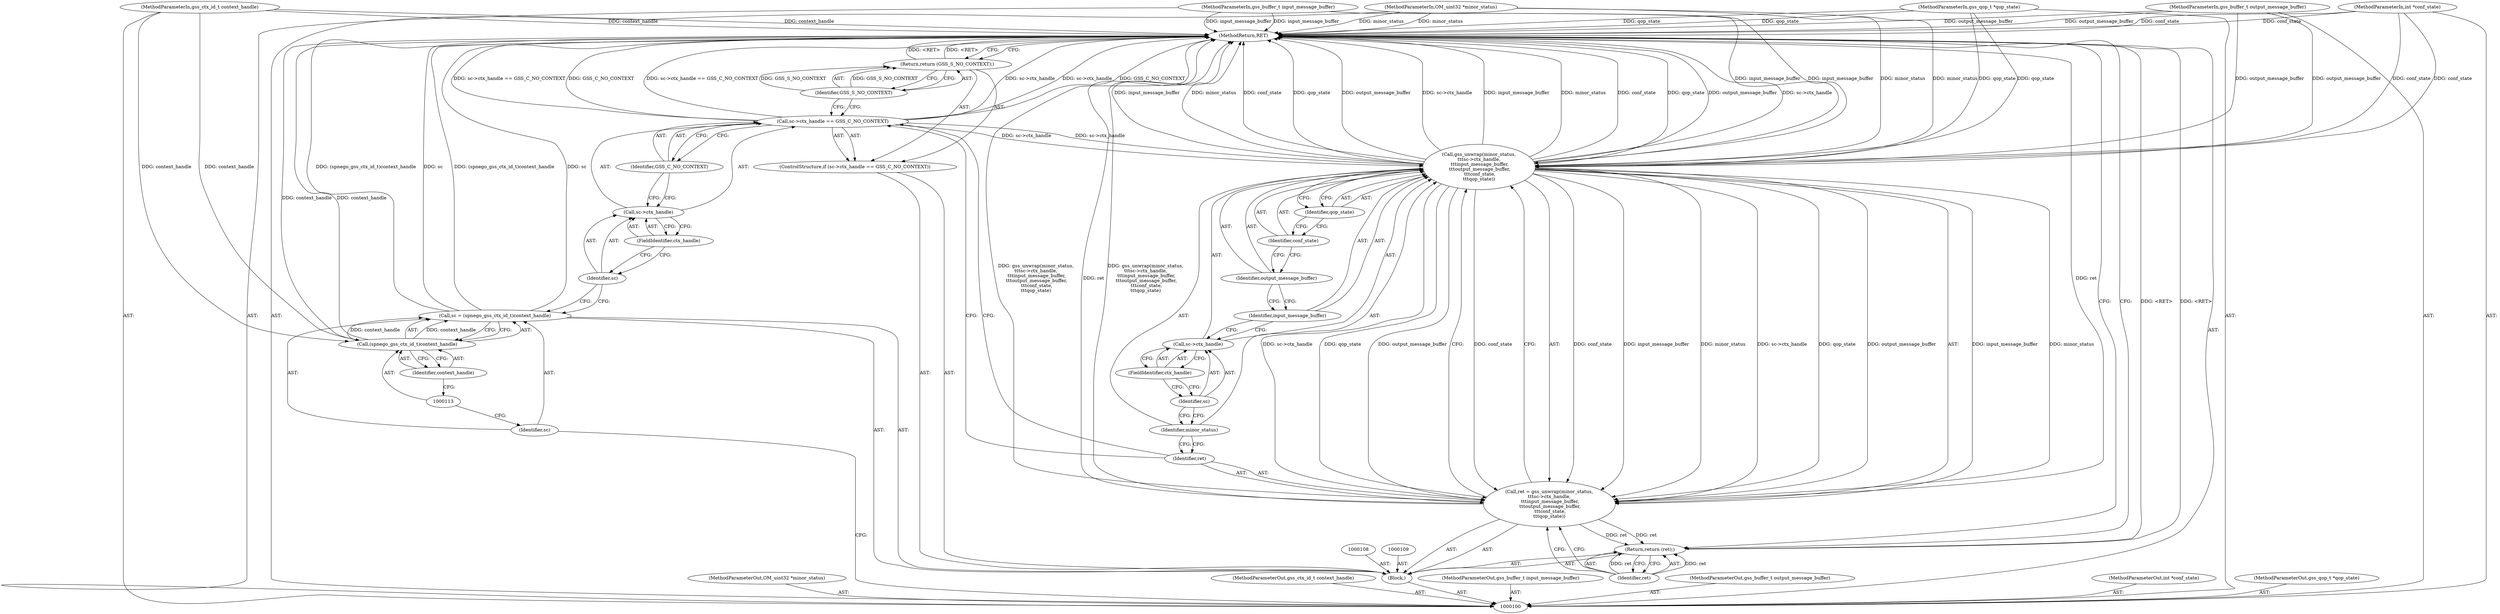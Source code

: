 digraph "0_krb5_b51b33f2bc5d1497ddf5bd107f791c101695000d_18" {
"1000136" [label="(MethodReturn,RET)"];
"1000110" [label="(Call,sc = (spnego_gss_ctx_id_t)context_handle)"];
"1000111" [label="(Identifier,sc)"];
"1000112" [label="(Call,(spnego_gss_ctx_id_t)context_handle)"];
"1000114" [label="(Identifier,context_handle)"];
"1000115" [label="(ControlStructure,if (sc->ctx_handle == GSS_C_NO_CONTEXT))"];
"1000120" [label="(Identifier,GSS_C_NO_CONTEXT)"];
"1000116" [label="(Call,sc->ctx_handle == GSS_C_NO_CONTEXT)"];
"1000117" [label="(Call,sc->ctx_handle)"];
"1000118" [label="(Identifier,sc)"];
"1000119" [label="(FieldIdentifier,ctx_handle)"];
"1000122" [label="(Identifier,GSS_S_NO_CONTEXT)"];
"1000121" [label="(Return,return (GSS_S_NO_CONTEXT);)"];
"1000126" [label="(Identifier,minor_status)"];
"1000123" [label="(Call,ret = gss_unwrap(minor_status,\n\t\t\tsc->ctx_handle,\n \t\t\tinput_message_buffer,\n \t\t\toutput_message_buffer,\n \t\t\tconf_state,\n\t\t\tqop_state))"];
"1000124" [label="(Identifier,ret)"];
"1000125" [label="(Call,gss_unwrap(minor_status,\n\t\t\tsc->ctx_handle,\n \t\t\tinput_message_buffer,\n \t\t\toutput_message_buffer,\n \t\t\tconf_state,\n\t\t\tqop_state))"];
"1000127" [label="(Call,sc->ctx_handle)"];
"1000128" [label="(Identifier,sc)"];
"1000129" [label="(FieldIdentifier,ctx_handle)"];
"1000130" [label="(Identifier,input_message_buffer)"];
"1000131" [label="(Identifier,output_message_buffer)"];
"1000132" [label="(Identifier,conf_state)"];
"1000101" [label="(MethodParameterIn,OM_uint32 *minor_status)"];
"1000177" [label="(MethodParameterOut,OM_uint32 *minor_status)"];
"1000133" [label="(Identifier,qop_state)"];
"1000134" [label="(Return,return (ret);)"];
"1000135" [label="(Identifier,ret)"];
"1000102" [label="(MethodParameterIn,gss_ctx_id_t context_handle)"];
"1000178" [label="(MethodParameterOut,gss_ctx_id_t context_handle)"];
"1000103" [label="(MethodParameterIn,gss_buffer_t input_message_buffer)"];
"1000179" [label="(MethodParameterOut,gss_buffer_t input_message_buffer)"];
"1000104" [label="(MethodParameterIn,gss_buffer_t output_message_buffer)"];
"1000180" [label="(MethodParameterOut,gss_buffer_t output_message_buffer)"];
"1000105" [label="(MethodParameterIn,int *conf_state)"];
"1000181" [label="(MethodParameterOut,int *conf_state)"];
"1000106" [label="(MethodParameterIn,gss_qop_t *qop_state)"];
"1000182" [label="(MethodParameterOut,gss_qop_t *qop_state)"];
"1000107" [label="(Block,)"];
"1000136" -> "1000100"  [label="AST: "];
"1000136" -> "1000121"  [label="CFG: "];
"1000136" -> "1000134"  [label="CFG: "];
"1000116" -> "1000136"  [label="DDG: sc->ctx_handle"];
"1000116" -> "1000136"  [label="DDG: GSS_C_NO_CONTEXT"];
"1000116" -> "1000136"  [label="DDG: sc->ctx_handle == GSS_C_NO_CONTEXT"];
"1000123" -> "1000136"  [label="DDG: gss_unwrap(minor_status,\n\t\t\tsc->ctx_handle,\n \t\t\tinput_message_buffer,\n \t\t\toutput_message_buffer,\n \t\t\tconf_state,\n\t\t\tqop_state)"];
"1000123" -> "1000136"  [label="DDG: ret"];
"1000104" -> "1000136"  [label="DDG: output_message_buffer"];
"1000105" -> "1000136"  [label="DDG: conf_state"];
"1000112" -> "1000136"  [label="DDG: context_handle"];
"1000103" -> "1000136"  [label="DDG: input_message_buffer"];
"1000125" -> "1000136"  [label="DDG: sc->ctx_handle"];
"1000125" -> "1000136"  [label="DDG: input_message_buffer"];
"1000125" -> "1000136"  [label="DDG: minor_status"];
"1000125" -> "1000136"  [label="DDG: conf_state"];
"1000125" -> "1000136"  [label="DDG: qop_state"];
"1000125" -> "1000136"  [label="DDG: output_message_buffer"];
"1000106" -> "1000136"  [label="DDG: qop_state"];
"1000102" -> "1000136"  [label="DDG: context_handle"];
"1000110" -> "1000136"  [label="DDG: (spnego_gss_ctx_id_t)context_handle"];
"1000110" -> "1000136"  [label="DDG: sc"];
"1000101" -> "1000136"  [label="DDG: minor_status"];
"1000134" -> "1000136"  [label="DDG: <RET>"];
"1000121" -> "1000136"  [label="DDG: <RET>"];
"1000110" -> "1000107"  [label="AST: "];
"1000110" -> "1000112"  [label="CFG: "];
"1000111" -> "1000110"  [label="AST: "];
"1000112" -> "1000110"  [label="AST: "];
"1000118" -> "1000110"  [label="CFG: "];
"1000110" -> "1000136"  [label="DDG: (spnego_gss_ctx_id_t)context_handle"];
"1000110" -> "1000136"  [label="DDG: sc"];
"1000112" -> "1000110"  [label="DDG: context_handle"];
"1000111" -> "1000110"  [label="AST: "];
"1000111" -> "1000100"  [label="CFG: "];
"1000113" -> "1000111"  [label="CFG: "];
"1000112" -> "1000110"  [label="AST: "];
"1000112" -> "1000114"  [label="CFG: "];
"1000113" -> "1000112"  [label="AST: "];
"1000114" -> "1000112"  [label="AST: "];
"1000110" -> "1000112"  [label="CFG: "];
"1000112" -> "1000136"  [label="DDG: context_handle"];
"1000112" -> "1000110"  [label="DDG: context_handle"];
"1000102" -> "1000112"  [label="DDG: context_handle"];
"1000114" -> "1000112"  [label="AST: "];
"1000114" -> "1000113"  [label="CFG: "];
"1000112" -> "1000114"  [label="CFG: "];
"1000115" -> "1000107"  [label="AST: "];
"1000116" -> "1000115"  [label="AST: "];
"1000121" -> "1000115"  [label="AST: "];
"1000120" -> "1000116"  [label="AST: "];
"1000120" -> "1000117"  [label="CFG: "];
"1000116" -> "1000120"  [label="CFG: "];
"1000116" -> "1000115"  [label="AST: "];
"1000116" -> "1000120"  [label="CFG: "];
"1000117" -> "1000116"  [label="AST: "];
"1000120" -> "1000116"  [label="AST: "];
"1000122" -> "1000116"  [label="CFG: "];
"1000124" -> "1000116"  [label="CFG: "];
"1000116" -> "1000136"  [label="DDG: sc->ctx_handle"];
"1000116" -> "1000136"  [label="DDG: GSS_C_NO_CONTEXT"];
"1000116" -> "1000136"  [label="DDG: sc->ctx_handle == GSS_C_NO_CONTEXT"];
"1000116" -> "1000125"  [label="DDG: sc->ctx_handle"];
"1000117" -> "1000116"  [label="AST: "];
"1000117" -> "1000119"  [label="CFG: "];
"1000118" -> "1000117"  [label="AST: "];
"1000119" -> "1000117"  [label="AST: "];
"1000120" -> "1000117"  [label="CFG: "];
"1000118" -> "1000117"  [label="AST: "];
"1000118" -> "1000110"  [label="CFG: "];
"1000119" -> "1000118"  [label="CFG: "];
"1000119" -> "1000117"  [label="AST: "];
"1000119" -> "1000118"  [label="CFG: "];
"1000117" -> "1000119"  [label="CFG: "];
"1000122" -> "1000121"  [label="AST: "];
"1000122" -> "1000116"  [label="CFG: "];
"1000121" -> "1000122"  [label="CFG: "];
"1000122" -> "1000121"  [label="DDG: GSS_S_NO_CONTEXT"];
"1000121" -> "1000115"  [label="AST: "];
"1000121" -> "1000122"  [label="CFG: "];
"1000122" -> "1000121"  [label="AST: "];
"1000136" -> "1000121"  [label="CFG: "];
"1000121" -> "1000136"  [label="DDG: <RET>"];
"1000122" -> "1000121"  [label="DDG: GSS_S_NO_CONTEXT"];
"1000126" -> "1000125"  [label="AST: "];
"1000126" -> "1000124"  [label="CFG: "];
"1000128" -> "1000126"  [label="CFG: "];
"1000123" -> "1000107"  [label="AST: "];
"1000123" -> "1000125"  [label="CFG: "];
"1000124" -> "1000123"  [label="AST: "];
"1000125" -> "1000123"  [label="AST: "];
"1000135" -> "1000123"  [label="CFG: "];
"1000123" -> "1000136"  [label="DDG: gss_unwrap(minor_status,\n\t\t\tsc->ctx_handle,\n \t\t\tinput_message_buffer,\n \t\t\toutput_message_buffer,\n \t\t\tconf_state,\n\t\t\tqop_state)"];
"1000123" -> "1000136"  [label="DDG: ret"];
"1000125" -> "1000123"  [label="DDG: conf_state"];
"1000125" -> "1000123"  [label="DDG: input_message_buffer"];
"1000125" -> "1000123"  [label="DDG: minor_status"];
"1000125" -> "1000123"  [label="DDG: sc->ctx_handle"];
"1000125" -> "1000123"  [label="DDG: qop_state"];
"1000125" -> "1000123"  [label="DDG: output_message_buffer"];
"1000123" -> "1000134"  [label="DDG: ret"];
"1000124" -> "1000123"  [label="AST: "];
"1000124" -> "1000116"  [label="CFG: "];
"1000126" -> "1000124"  [label="CFG: "];
"1000125" -> "1000123"  [label="AST: "];
"1000125" -> "1000133"  [label="CFG: "];
"1000126" -> "1000125"  [label="AST: "];
"1000127" -> "1000125"  [label="AST: "];
"1000130" -> "1000125"  [label="AST: "];
"1000131" -> "1000125"  [label="AST: "];
"1000132" -> "1000125"  [label="AST: "];
"1000133" -> "1000125"  [label="AST: "];
"1000123" -> "1000125"  [label="CFG: "];
"1000125" -> "1000136"  [label="DDG: sc->ctx_handle"];
"1000125" -> "1000136"  [label="DDG: input_message_buffer"];
"1000125" -> "1000136"  [label="DDG: minor_status"];
"1000125" -> "1000136"  [label="DDG: conf_state"];
"1000125" -> "1000136"  [label="DDG: qop_state"];
"1000125" -> "1000136"  [label="DDG: output_message_buffer"];
"1000125" -> "1000123"  [label="DDG: conf_state"];
"1000125" -> "1000123"  [label="DDG: input_message_buffer"];
"1000125" -> "1000123"  [label="DDG: minor_status"];
"1000125" -> "1000123"  [label="DDG: sc->ctx_handle"];
"1000125" -> "1000123"  [label="DDG: qop_state"];
"1000125" -> "1000123"  [label="DDG: output_message_buffer"];
"1000101" -> "1000125"  [label="DDG: minor_status"];
"1000116" -> "1000125"  [label="DDG: sc->ctx_handle"];
"1000103" -> "1000125"  [label="DDG: input_message_buffer"];
"1000104" -> "1000125"  [label="DDG: output_message_buffer"];
"1000105" -> "1000125"  [label="DDG: conf_state"];
"1000106" -> "1000125"  [label="DDG: qop_state"];
"1000127" -> "1000125"  [label="AST: "];
"1000127" -> "1000129"  [label="CFG: "];
"1000128" -> "1000127"  [label="AST: "];
"1000129" -> "1000127"  [label="AST: "];
"1000130" -> "1000127"  [label="CFG: "];
"1000128" -> "1000127"  [label="AST: "];
"1000128" -> "1000126"  [label="CFG: "];
"1000129" -> "1000128"  [label="CFG: "];
"1000129" -> "1000127"  [label="AST: "];
"1000129" -> "1000128"  [label="CFG: "];
"1000127" -> "1000129"  [label="CFG: "];
"1000130" -> "1000125"  [label="AST: "];
"1000130" -> "1000127"  [label="CFG: "];
"1000131" -> "1000130"  [label="CFG: "];
"1000131" -> "1000125"  [label="AST: "];
"1000131" -> "1000130"  [label="CFG: "];
"1000132" -> "1000131"  [label="CFG: "];
"1000132" -> "1000125"  [label="AST: "];
"1000132" -> "1000131"  [label="CFG: "];
"1000133" -> "1000132"  [label="CFG: "];
"1000101" -> "1000100"  [label="AST: "];
"1000101" -> "1000136"  [label="DDG: minor_status"];
"1000101" -> "1000125"  [label="DDG: minor_status"];
"1000177" -> "1000100"  [label="AST: "];
"1000133" -> "1000125"  [label="AST: "];
"1000133" -> "1000132"  [label="CFG: "];
"1000125" -> "1000133"  [label="CFG: "];
"1000134" -> "1000107"  [label="AST: "];
"1000134" -> "1000135"  [label="CFG: "];
"1000135" -> "1000134"  [label="AST: "];
"1000136" -> "1000134"  [label="CFG: "];
"1000134" -> "1000136"  [label="DDG: <RET>"];
"1000135" -> "1000134"  [label="DDG: ret"];
"1000123" -> "1000134"  [label="DDG: ret"];
"1000135" -> "1000134"  [label="AST: "];
"1000135" -> "1000123"  [label="CFG: "];
"1000134" -> "1000135"  [label="CFG: "];
"1000135" -> "1000134"  [label="DDG: ret"];
"1000102" -> "1000100"  [label="AST: "];
"1000102" -> "1000136"  [label="DDG: context_handle"];
"1000102" -> "1000112"  [label="DDG: context_handle"];
"1000178" -> "1000100"  [label="AST: "];
"1000103" -> "1000100"  [label="AST: "];
"1000103" -> "1000136"  [label="DDG: input_message_buffer"];
"1000103" -> "1000125"  [label="DDG: input_message_buffer"];
"1000179" -> "1000100"  [label="AST: "];
"1000104" -> "1000100"  [label="AST: "];
"1000104" -> "1000136"  [label="DDG: output_message_buffer"];
"1000104" -> "1000125"  [label="DDG: output_message_buffer"];
"1000180" -> "1000100"  [label="AST: "];
"1000105" -> "1000100"  [label="AST: "];
"1000105" -> "1000136"  [label="DDG: conf_state"];
"1000105" -> "1000125"  [label="DDG: conf_state"];
"1000181" -> "1000100"  [label="AST: "];
"1000106" -> "1000100"  [label="AST: "];
"1000106" -> "1000136"  [label="DDG: qop_state"];
"1000106" -> "1000125"  [label="DDG: qop_state"];
"1000182" -> "1000100"  [label="AST: "];
"1000107" -> "1000100"  [label="AST: "];
"1000108" -> "1000107"  [label="AST: "];
"1000109" -> "1000107"  [label="AST: "];
"1000110" -> "1000107"  [label="AST: "];
"1000115" -> "1000107"  [label="AST: "];
"1000123" -> "1000107"  [label="AST: "];
"1000134" -> "1000107"  [label="AST: "];
}
